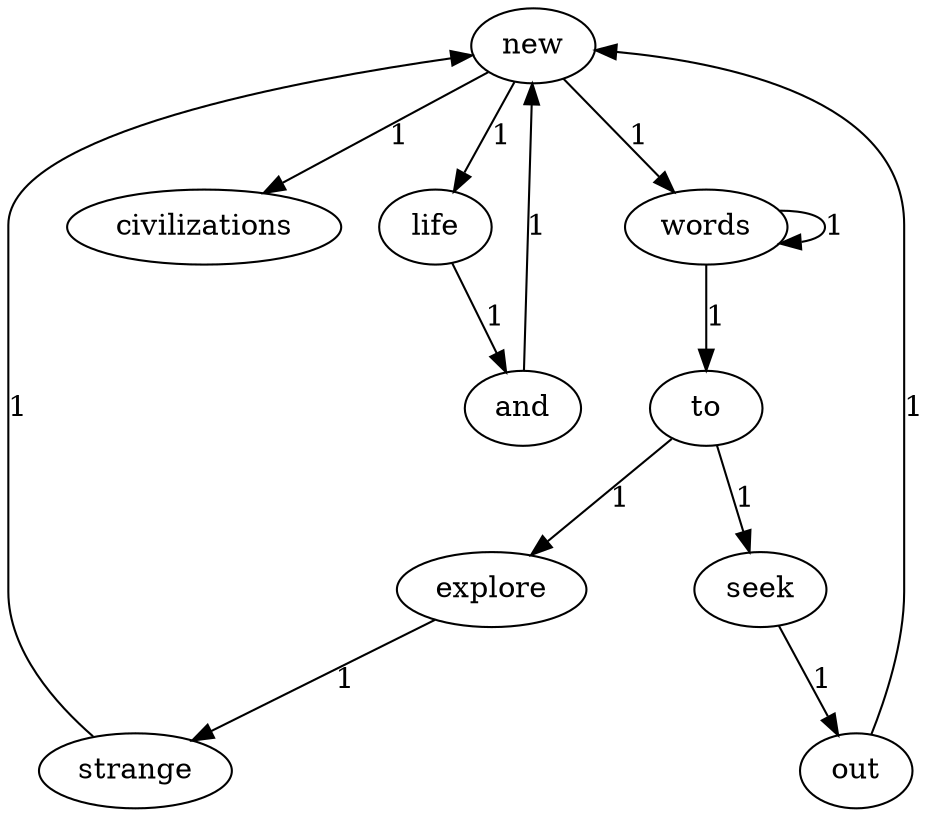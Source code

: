digraph G{
new;
explore;
and;
words;
to;
civilizations;
seek;
strange;
life;
out;

new->civilizations[label=1];
new->life[label=1];
new->words[label=1];
explore->strange[label=1];
and->new[label=1];
words->to[label=1];
words->words[label=1];
to->explore[label=1];
to->seek[label=1];
seek->out[label=1];
strange->new[label=1];
life->and[label=1];
out->new[label=1];
}

